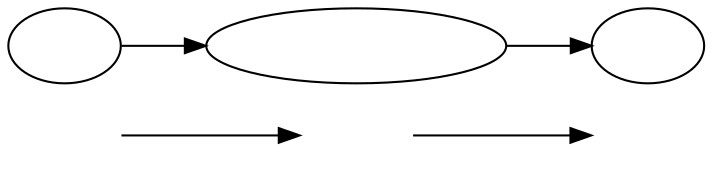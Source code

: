digraph {
    graph [rankdir=LR];
    node  [style="state"];
    nodesep=0.1;

    subgraph {
        wordX     -> sequenceX;
        sequenceX -> resultX;
    }

    subgraph {
        word     -> sequence [label=" ", texlbl="lexicale"];
        sequence -> result   [label=" ", texlbl="syntaxique"];
    }

    wordX     [shape=plaintext, label=" ", texlbl="\code{7 + 42}"];
    sequenceX [shape=plaintext, label=" ", texlbl="$[[\code{7} \mapsto \dots], [\code{+} \mapsto \dots], [\code{42} \mapsto \dots]]$"];
    resultX   [shape=plaintext, label=" ", texlbl="\begin{tikzpicture}[node distance=2cm] \node [state, scale=.3] (foo1) {}; \node [state, scale=.3, below left of=foo1] (foo2) {}; \node [state, scale=.3, below right of=foo1] (foo3) {}; \node [state, scale=.3, below left of=foo3] (foo4) {}; \node [state, scale=.3, below right of=foo3] (foo5) {}; \draw [thick] (foo1) -- (foo2) (foo1) -- (foo3) (foo3) -- (foo4) (foo3) -- (foo5); \end{tikzpicture}"];

    word     [label=" ", texlbl="mot"                         ];
    sequence [label=" ", width=2, texlbl="séquence de lexèmes"];
    result   [style="state,accepting", label=" ", texlbl="AST"];
}
